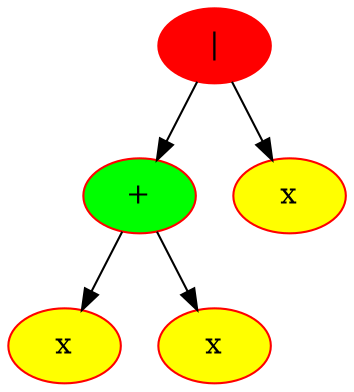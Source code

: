 digraph Dump{
node[color=red,fontsize=14, style=filled]
"0x56251be522d0" [label= "|" fillcolor=red]
"0x56251be522d0" -> "0x56251be33c00"
"0x56251be33c00" [label= "+" fillcolor=green]
"0x56251be33c00" -> "0x56251be3a8e0"
"0x56251be3a8e0" [label= "x" fillcolor=yellow]
"0x56251be33c00" -> "0x56251be372c0"
"0x56251be372c0" [label= "x" fillcolor=yellow]
"0x56251be522d0" -> "0x56251be4b6e0"
"0x56251be4b6e0" [label= "x" fillcolor=yellow]
}
